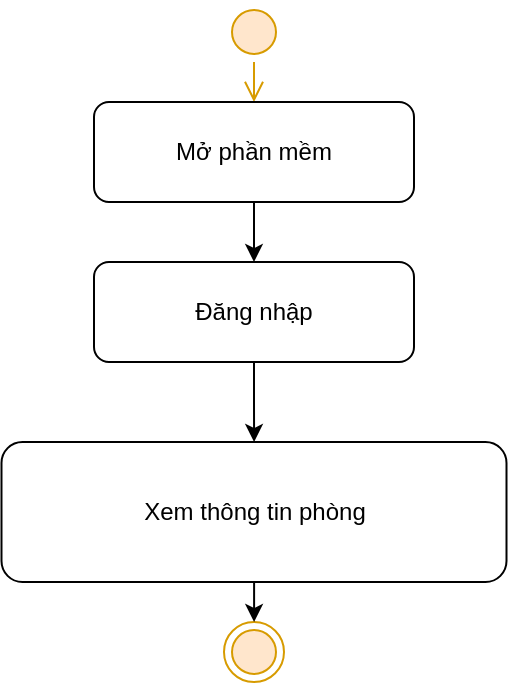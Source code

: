 <mxfile version="13.1.3" type="device"><diagram id="TqB7ffA8PlA0BnZdCAKP" name="Page-1"><mxGraphModel dx="868" dy="488" grid="1" gridSize="10" guides="1" tooltips="1" connect="1" arrows="1" fold="1" page="1" pageScale="1" pageWidth="827" pageHeight="1169" math="0" shadow="0"><root><mxCell id="0"/><mxCell id="1" parent="0"/><mxCell id="-lblpUDqBr-ZylteM5JC-3" value="" style="ellipse;html=1;shape=startState;fillColor=#ffe6cc;strokeColor=#d79b00;" vertex="1" parent="1"><mxGeometry x="360" y="220" width="30" height="30" as="geometry"/></mxCell><mxCell id="-lblpUDqBr-ZylteM5JC-4" value="" style="edgeStyle=orthogonalEdgeStyle;html=1;verticalAlign=bottom;endArrow=open;endSize=8;strokeColor=#d79b00;fillColor=#ffe6cc;entryX=0.5;entryY=0;entryDx=0;entryDy=0;" edge="1" source="-lblpUDqBr-ZylteM5JC-3" parent="1" target="-lblpUDqBr-ZylteM5JC-5"><mxGeometry relative="1" as="geometry"><mxPoint x="375" y="280" as="targetPoint"/></mxGeometry></mxCell><mxCell id="-lblpUDqBr-ZylteM5JC-8" value="" style="edgeStyle=orthogonalEdgeStyle;rounded=0;orthogonalLoop=1;jettySize=auto;html=1;" edge="1" parent="1" source="-lblpUDqBr-ZylteM5JC-5" target="-lblpUDqBr-ZylteM5JC-7"><mxGeometry relative="1" as="geometry"/></mxCell><mxCell id="-lblpUDqBr-ZylteM5JC-5" value="Mở phần mềm" style="rounded=1;whiteSpace=wrap;html=1;" vertex="1" parent="1"><mxGeometry x="295" y="270" width="160" height="50" as="geometry"/></mxCell><mxCell id="-lblpUDqBr-ZylteM5JC-10" value="" style="edgeStyle=orthogonalEdgeStyle;rounded=0;orthogonalLoop=1;jettySize=auto;html=1;" edge="1" parent="1" source="-lblpUDqBr-ZylteM5JC-7" target="-lblpUDqBr-ZylteM5JC-25"><mxGeometry relative="1" as="geometry"><mxPoint x="375.1" y="430.064" as="targetPoint"/></mxGeometry></mxCell><mxCell id="-lblpUDqBr-ZylteM5JC-7" value="Đăng nhập" style="rounded=1;whiteSpace=wrap;html=1;" vertex="1" parent="1"><mxGeometry x="295" y="350" width="160" height="50" as="geometry"/></mxCell><mxCell id="-lblpUDqBr-ZylteM5JC-22" value="" style="ellipse;html=1;shape=endState;fillColor=#ffe6cc;strokeColor=#d79b00;" vertex="1" parent="1"><mxGeometry x="360" y="530" width="30" height="30" as="geometry"/></mxCell><mxCell id="-lblpUDqBr-ZylteM5JC-29" value="" style="edgeStyle=orthogonalEdgeStyle;rounded=0;orthogonalLoop=1;jettySize=auto;html=1;" edge="1" parent="1" source="-lblpUDqBr-ZylteM5JC-25" target="-lblpUDqBr-ZylteM5JC-22"><mxGeometry relative="1" as="geometry"><mxPoint x="375" y="560" as="targetPoint"/></mxGeometry></mxCell><mxCell id="-lblpUDqBr-ZylteM5JC-25" value="Xem thông tin phòng" style="rounded=1;whiteSpace=wrap;html=1;" vertex="1" parent="1"><mxGeometry x="248.75" y="440" width="252.5" height="70" as="geometry"/></mxCell></root></mxGraphModel></diagram></mxfile>